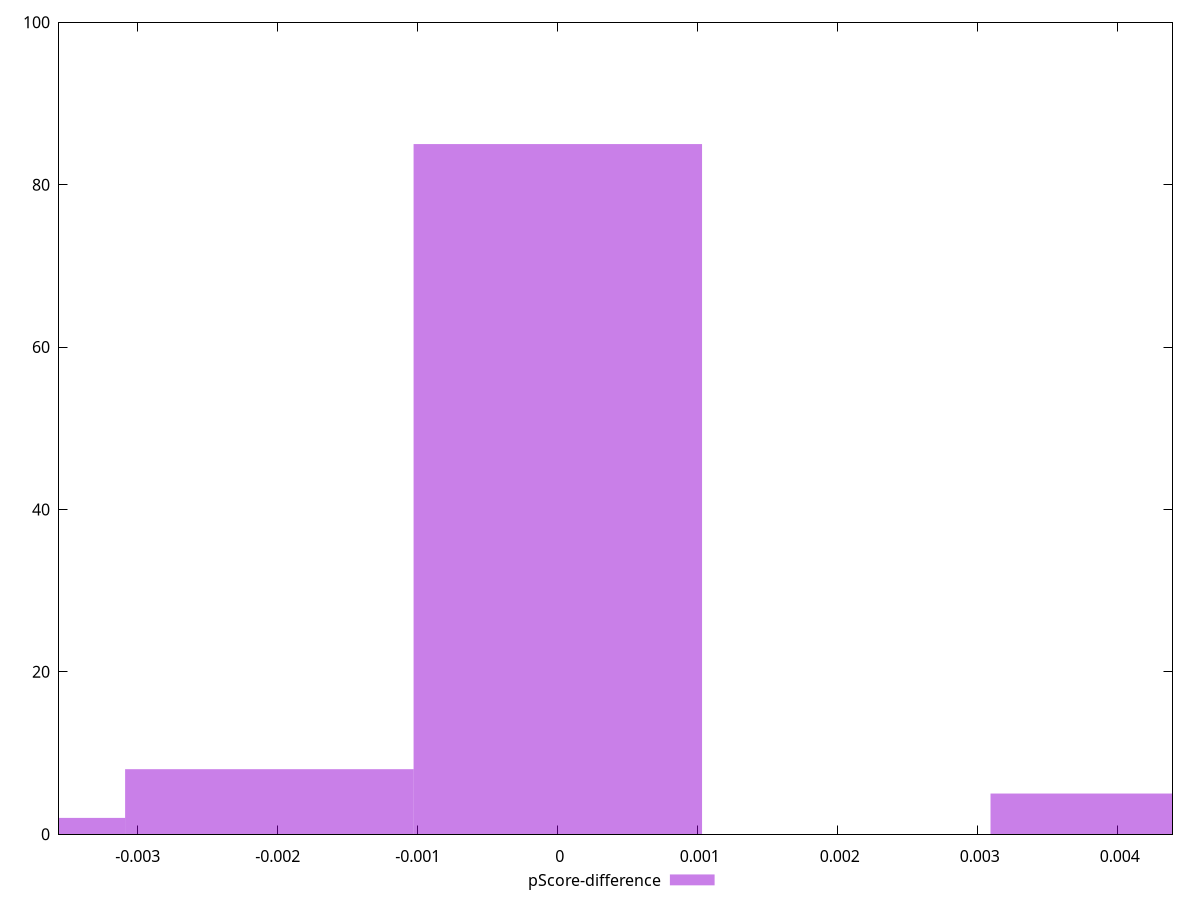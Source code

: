 reset

$pScoreDifference <<EOF
0 85
-0.0020607143432680385 8
-0.004121428686536077 2
0.004121428686536077 5
EOF

set key outside below
set boxwidth 0.0020607143432680385
set xrange [-0.0035633333333333628:0.004391111111111123]
set yrange [0:100]
set trange [0:100]
set style fill transparent solid 0.5 noborder
set terminal svg size 640, 490 enhanced background rgb 'white'
set output "reports/report_00028_2021-02-24T12-49-42.674Z/uses-rel-preconnect/samples/card/pScore-difference/histogram.svg"

plot $pScoreDifference title "pScore-difference" with boxes

reset
